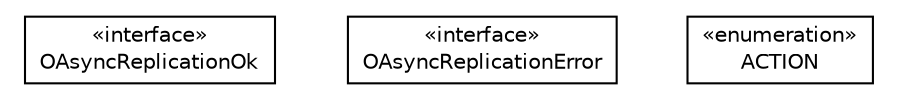 #!/usr/local/bin/dot
#
# Class diagram 
# Generated by UMLGraph version R5_6-24-gf6e263 (http://www.umlgraph.org/)
#

digraph G {
	edge [fontname="Helvetica",fontsize=10,labelfontname="Helvetica",labelfontsize=10];
	node [fontname="Helvetica",fontsize=10,shape=plaintext];
	nodesep=0.25;
	ranksep=0.5;
	// com.orientechnologies.orient.core.replication.OAsyncReplicationOk
	c437713 [label=<<table title="com.orientechnologies.orient.core.replication.OAsyncReplicationOk" border="0" cellborder="1" cellspacing="0" cellpadding="2" port="p" href="./OAsyncReplicationOk.html">
		<tr><td><table border="0" cellspacing="0" cellpadding="1">
<tr><td align="center" balign="center"> &#171;interface&#187; </td></tr>
<tr><td align="center" balign="center"> OAsyncReplicationOk </td></tr>
		</table></td></tr>
		</table>>, URL="./OAsyncReplicationOk.html", fontname="Helvetica", fontcolor="black", fontsize=10.0];
	// com.orientechnologies.orient.core.replication.OAsyncReplicationError
	c437714 [label=<<table title="com.orientechnologies.orient.core.replication.OAsyncReplicationError" border="0" cellborder="1" cellspacing="0" cellpadding="2" port="p" href="./OAsyncReplicationError.html">
		<tr><td><table border="0" cellspacing="0" cellpadding="1">
<tr><td align="center" balign="center"> &#171;interface&#187; </td></tr>
<tr><td align="center" balign="center"> OAsyncReplicationError </td></tr>
		</table></td></tr>
		</table>>, URL="./OAsyncReplicationError.html", fontname="Helvetica", fontcolor="black", fontsize=10.0];
	// com.orientechnologies.orient.core.replication.OAsyncReplicationError.ACTION
	c437715 [label=<<table title="com.orientechnologies.orient.core.replication.OAsyncReplicationError.ACTION" border="0" cellborder="1" cellspacing="0" cellpadding="2" port="p" href="./OAsyncReplicationError.ACTION.html">
		<tr><td><table border="0" cellspacing="0" cellpadding="1">
<tr><td align="center" balign="center"> &#171;enumeration&#187; </td></tr>
<tr><td align="center" balign="center"> ACTION </td></tr>
		</table></td></tr>
		</table>>, URL="./OAsyncReplicationError.ACTION.html", fontname="Helvetica", fontcolor="black", fontsize=10.0];
}

